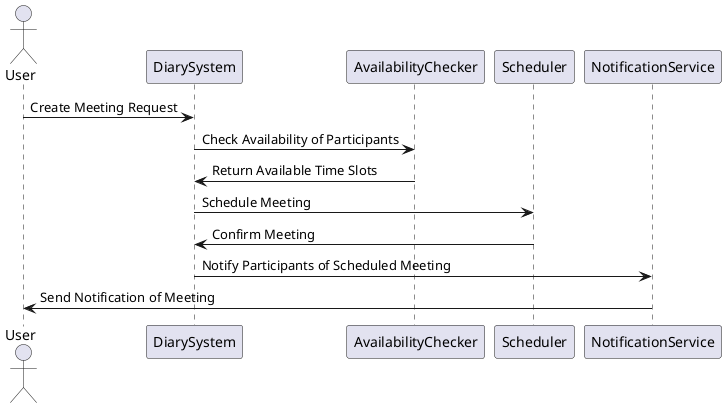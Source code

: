 @startuml "Week 6 Part 2"
actor User

participant "DiarySystem" as DS
participant "AvailabilityChecker" as AC
participant "Scheduler" as SC
participant "NotificationService" as NS

User -> DS: Create Meeting Request
DS -> AC: Check Availability of Participants
AC -> DS: Return Available Time Slots
DS -> SC: Schedule Meeting
SC -> DS: Confirm Meeting
DS -> NS: Notify Participants of Scheduled Meeting
NS -> User: Send Notification of Meeting

@enduml
